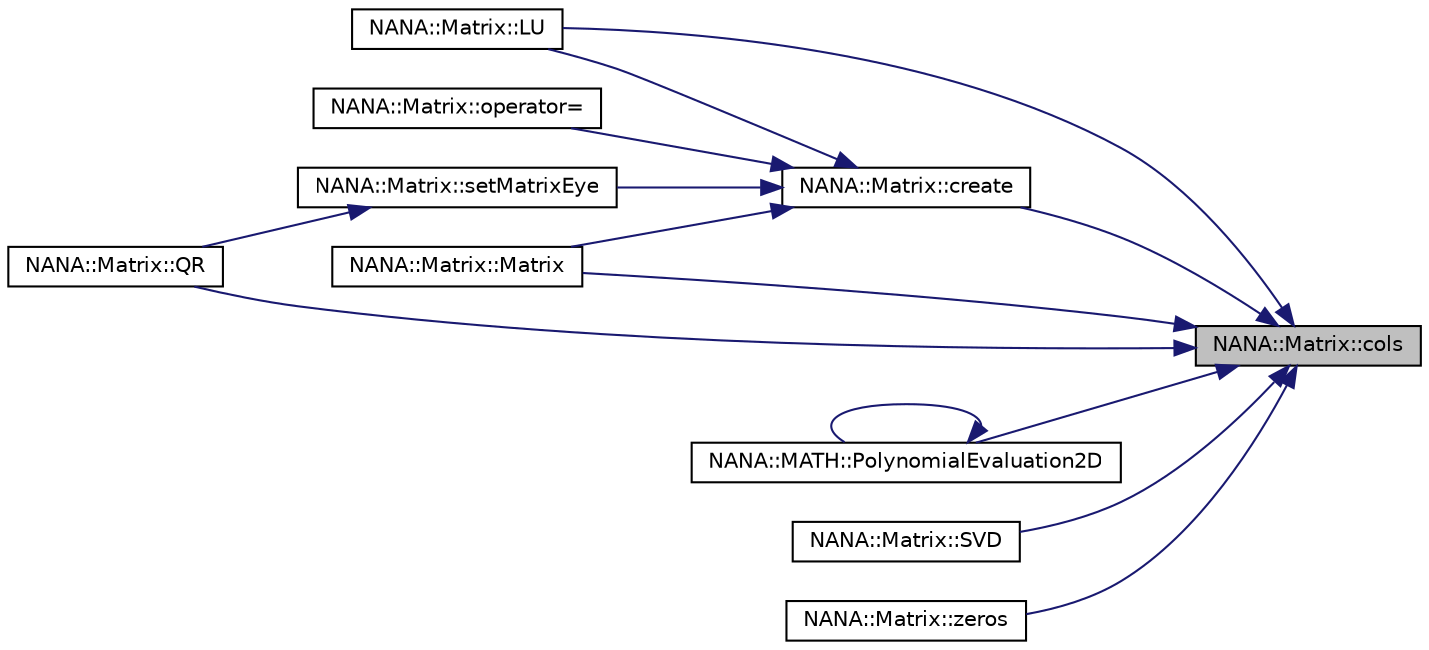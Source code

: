 digraph "NANA::Matrix::cols"
{
 // LATEX_PDF_SIZE
  edge [fontname="Helvetica",fontsize="10",labelfontname="Helvetica",labelfontsize="10"];
  node [fontname="Helvetica",fontsize="10",shape=record];
  rankdir="RL";
  Node1 [label="NANA::Matrix::cols",height=0.2,width=0.4,color="black", fillcolor="grey75", style="filled", fontcolor="black",tooltip="获取矩阵的列数"];
  Node1 -> Node2 [dir="back",color="midnightblue",fontsize="10",style="solid",fontname="Helvetica"];
  Node2 [label="NANA::Matrix::create",height=0.2,width=0.4,color="black", fillcolor="white", style="filled",URL="$class_n_a_n_a_1_1_matrix.html#a9143733c65d050c962bb9ea8fe03d19b",tooltip="申请内存"];
  Node2 -> Node3 [dir="back",color="midnightblue",fontsize="10",style="solid",fontname="Helvetica"];
  Node3 [label="NANA::Matrix::LU",height=0.2,width=0.4,color="black", fillcolor="white", style="filled",URL="$class_n_a_n_a_1_1_matrix.html#a4fa999237fe4b55b662bcd8e38707d1e",tooltip="实现矩阵的LU分解"];
  Node2 -> Node4 [dir="back",color="midnightblue",fontsize="10",style="solid",fontname="Helvetica"];
  Node4 [label="NANA::Matrix::Matrix",height=0.2,width=0.4,color="black", fillcolor="white", style="filled",URL="$class_n_a_n_a_1_1_matrix.html#a200779713f922b3c87ad193b3ea7f6b4",tooltip="构造函数，主动申请与管理内存"];
  Node2 -> Node5 [dir="back",color="midnightblue",fontsize="10",style="solid",fontname="Helvetica"];
  Node5 [label="NANA::Matrix::operator=",height=0.2,width=0.4,color="black", fillcolor="white", style="filled",URL="$class_n_a_n_a_1_1_matrix.html#af8f91cc9e267b3c55d0b8e6cb80351c4",tooltip="等于时"];
  Node2 -> Node6 [dir="back",color="midnightblue",fontsize="10",style="solid",fontname="Helvetica"];
  Node6 [label="NANA::Matrix::setMatrixEye",height=0.2,width=0.4,color="black", fillcolor="white", style="filled",URL="$class_n_a_n_a_1_1_matrix.html#a0a5423a5d4ad70b3225216b7a6542ee4",tooltip="将当前矩阵设置为单位矩阵"];
  Node6 -> Node7 [dir="back",color="midnightblue",fontsize="10",style="solid",fontname="Helvetica"];
  Node7 [label="NANA::Matrix::QR",height=0.2,width=0.4,color="black", fillcolor="white", style="filled",URL="$class_n_a_n_a_1_1_matrix.html#aa7c0b878879e366512929f60b01b883b",tooltip="基于豪斯荷尔德变换实现矩阵的QR分解"];
  Node1 -> Node3 [dir="back",color="midnightblue",fontsize="10",style="solid",fontname="Helvetica"];
  Node1 -> Node4 [dir="back",color="midnightblue",fontsize="10",style="solid",fontname="Helvetica"];
  Node1 -> Node8 [dir="back",color="midnightblue",fontsize="10",style="solid",fontname="Helvetica"];
  Node8 [label="NANA::MATH::PolynomialEvaluation2D",height=0.2,width=0.4,color="black", fillcolor="white", style="filled",URL="$polynomialevaluation_8hpp.html#af878aea278122eda8be688e6a205c001",tooltip="二维多项式求值"];
  Node8 -> Node8 [dir="back",color="midnightblue",fontsize="10",style="solid",fontname="Helvetica"];
  Node1 -> Node7 [dir="back",color="midnightblue",fontsize="10",style="solid",fontname="Helvetica"];
  Node1 -> Node9 [dir="back",color="midnightblue",fontsize="10",style="solid",fontname="Helvetica"];
  Node9 [label="NANA::Matrix::SVD",height=0.2,width=0.4,color="black", fillcolor="white", style="filled",URL="$class_n_a_n_a_1_1_matrix.html#a8352dc7654f5aa3b0739675226f506b3",tooltip="实现奇异值分解"];
  Node1 -> Node10 [dir="back",color="midnightblue",fontsize="10",style="solid",fontname="Helvetica"];
  Node10 [label="NANA::Matrix::zeros",height=0.2,width=0.4,color="black", fillcolor="white", style="filled",URL="$class_n_a_n_a_1_1_matrix.html#aca43ab15a7bcbb1b79bba0e384064194",tooltip="生成全0矩阵"];
}
